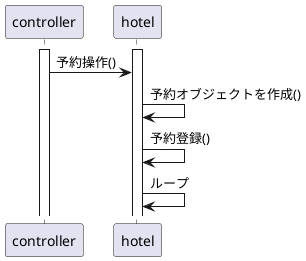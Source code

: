 @startuml 演習4-3
activate controller
activate hotel
controller -> hotel: 予約操作()
hotel -> hotel: 予約オブジェクトを作成()
hotel -> hotel: 予約登録()
hotel -> hotel: ループ
@enduml